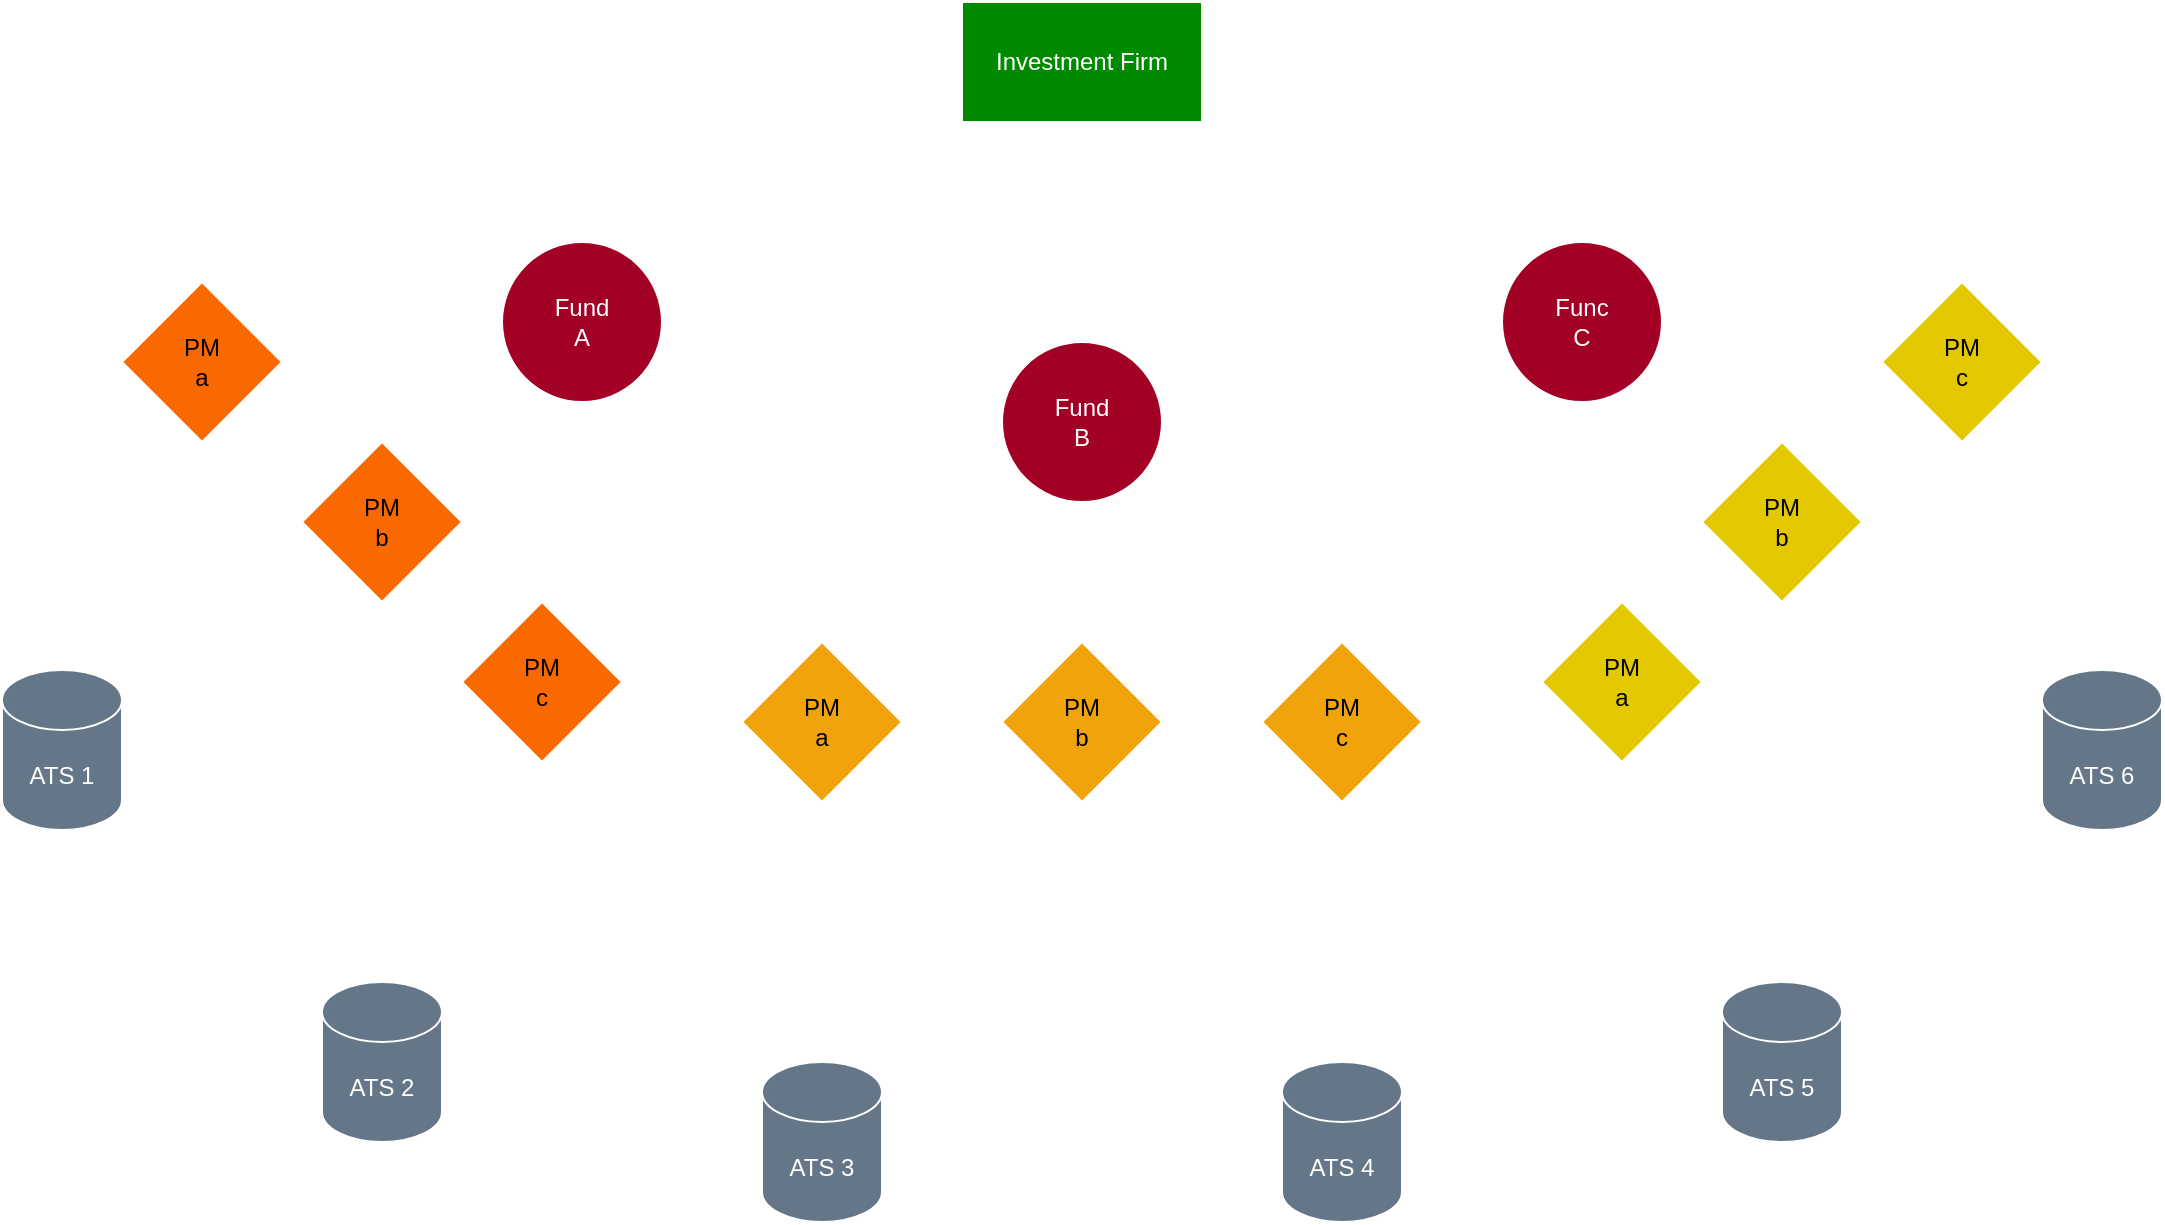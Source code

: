 <mxfile version="21.6.5" type="device">
  <diagram name="Page-1" id="q_kvqxkBFznMDWHG6xlm">
    <mxGraphModel dx="1455" dy="1054" grid="1" gridSize="10" guides="1" tooltips="1" connect="1" arrows="1" fold="1" page="1" pageScale="1" pageWidth="1169" pageHeight="827" math="0" shadow="0">
      <root>
        <mxCell id="0" />
        <mxCell id="1" parent="0" />
        <mxCell id="QdMFIpOWDVR-zZth7uCI-38" style="edgeStyle=orthogonalEdgeStyle;rounded=0;orthogonalLoop=1;jettySize=auto;html=1;entryX=0.5;entryY=0;entryDx=0;entryDy=0;jumpSize=6;strokeWidth=3;strokeColor=#ffffff;" parent="1" source="QdMFIpOWDVR-zZth7uCI-1" target="QdMFIpOWDVR-zZth7uCI-4" edge="1">
          <mxGeometry relative="1" as="geometry" />
        </mxCell>
        <mxCell id="QdMFIpOWDVR-zZth7uCI-39" style="edgeStyle=orthogonalEdgeStyle;rounded=0;orthogonalLoop=1;jettySize=auto;html=1;exitX=0;exitY=0.5;exitDx=0;exitDy=0;entryX=1;entryY=0;entryDx=0;entryDy=0;jumpSize=6;strokeWidth=3;strokeColor=#ffffff;" parent="1" source="QdMFIpOWDVR-zZth7uCI-1" target="QdMFIpOWDVR-zZth7uCI-3" edge="1">
          <mxGeometry relative="1" as="geometry">
            <Array as="points">
              <mxPoint x="460" y="139" />
              <mxPoint x="460" y="189" />
              <mxPoint x="400" y="189" />
              <mxPoint x="400" y="241" />
            </Array>
          </mxGeometry>
        </mxCell>
        <mxCell id="QdMFIpOWDVR-zZth7uCI-40" style="edgeStyle=orthogonalEdgeStyle;rounded=0;orthogonalLoop=1;jettySize=auto;html=1;exitX=1;exitY=0.5;exitDx=0;exitDy=0;entryX=0;entryY=0;entryDx=0;entryDy=0;jumpSize=6;strokeWidth=3;strokeColor=#ffffff;" parent="1" source="QdMFIpOWDVR-zZth7uCI-1" target="QdMFIpOWDVR-zZth7uCI-5" edge="1">
          <mxGeometry relative="1" as="geometry">
            <Array as="points">
              <mxPoint x="700" y="139" />
              <mxPoint x="700" y="189" />
              <mxPoint x="760" y="189" />
              <mxPoint x="760" y="241" />
            </Array>
          </mxGeometry>
        </mxCell>
        <mxCell id="QdMFIpOWDVR-zZth7uCI-1" value="Investment Firm" style="rounded=0;whiteSpace=wrap;html=1;fillColor=#008a00;fontColor=#ffffff;strokeColor=#FFFFFF;" parent="1" vertex="1">
          <mxGeometry x="520" y="109" width="120" height="60" as="geometry" />
        </mxCell>
        <mxCell id="QdMFIpOWDVR-zZth7uCI-35" style="edgeStyle=orthogonalEdgeStyle;rounded=0;orthogonalLoop=1;jettySize=auto;html=1;exitX=0.5;exitY=1;exitDx=0;exitDy=0;entryX=1;entryY=0;entryDx=0;entryDy=0;jumpSize=6;strokeWidth=3;strokeColor=#ffffff;" parent="1" source="QdMFIpOWDVR-zZth7uCI-3" target="QdMFIpOWDVR-zZth7uCI-8" edge="1">
          <mxGeometry relative="1" as="geometry" />
        </mxCell>
        <mxCell id="QdMFIpOWDVR-zZth7uCI-36" style="edgeStyle=orthogonalEdgeStyle;rounded=0;orthogonalLoop=1;jettySize=auto;html=1;exitX=0;exitY=1;exitDx=0;exitDy=0;entryX=1;entryY=0;entryDx=0;entryDy=0;jumpSize=6;strokeWidth=3;strokeColor=#ffffff;" parent="1" source="QdMFIpOWDVR-zZth7uCI-3" target="QdMFIpOWDVR-zZth7uCI-7" edge="1">
          <mxGeometry relative="1" as="geometry" />
        </mxCell>
        <mxCell id="QdMFIpOWDVR-zZth7uCI-37" style="edgeStyle=orthogonalEdgeStyle;rounded=0;orthogonalLoop=1;jettySize=auto;html=1;exitX=0;exitY=0.5;exitDx=0;exitDy=0;entryX=0;entryY=1;entryDx=0;entryDy=0;jumpSize=6;strokeWidth=3;strokeColor=#ffffff;" parent="1" source="QdMFIpOWDVR-zZth7uCI-3" target="QdMFIpOWDVR-zZth7uCI-6" edge="1">
          <mxGeometry relative="1" as="geometry" />
        </mxCell>
        <mxCell id="QdMFIpOWDVR-zZth7uCI-3" value="Fund&lt;br&gt;A" style="ellipse;whiteSpace=wrap;html=1;fillColor=#a20025;fontColor=#ffffff;strokeColor=#ffffff;" parent="1" vertex="1">
          <mxGeometry x="290" y="229" width="80" height="80" as="geometry" />
        </mxCell>
        <mxCell id="QdMFIpOWDVR-zZth7uCI-29" style="edgeStyle=orthogonalEdgeStyle;rounded=0;orthogonalLoop=1;jettySize=auto;html=1;exitX=0;exitY=0.5;exitDx=0;exitDy=0;entryX=1;entryY=0;entryDx=0;entryDy=0;jumpSize=6;strokeWidth=3;strokeColor=#ffffff;" parent="1" source="QdMFIpOWDVR-zZth7uCI-4" target="QdMFIpOWDVR-zZth7uCI-12" edge="1">
          <mxGeometry relative="1" as="geometry" />
        </mxCell>
        <mxCell id="QdMFIpOWDVR-zZth7uCI-30" style="edgeStyle=orthogonalEdgeStyle;rounded=0;orthogonalLoop=1;jettySize=auto;html=1;exitX=0.5;exitY=1;exitDx=0;exitDy=0;entryX=0.5;entryY=0;entryDx=0;entryDy=0;jumpSize=6;strokeWidth=3;strokeColor=#ffffff;" parent="1" source="QdMFIpOWDVR-zZth7uCI-4" target="QdMFIpOWDVR-zZth7uCI-13" edge="1">
          <mxGeometry relative="1" as="geometry" />
        </mxCell>
        <mxCell id="QdMFIpOWDVR-zZth7uCI-31" style="edgeStyle=orthogonalEdgeStyle;rounded=0;orthogonalLoop=1;jettySize=auto;html=1;exitX=1;exitY=0.5;exitDx=0;exitDy=0;entryX=0.5;entryY=0;entryDx=0;entryDy=0;jumpSize=6;strokeWidth=3;strokeColor=#ffffff;" parent="1" source="QdMFIpOWDVR-zZth7uCI-4" target="QdMFIpOWDVR-zZth7uCI-14" edge="1">
          <mxGeometry relative="1" as="geometry" />
        </mxCell>
        <mxCell id="QdMFIpOWDVR-zZth7uCI-4" value="Fund&lt;br&gt;B" style="ellipse;whiteSpace=wrap;html=1;fillColor=#a20025;fontColor=#ffffff;strokeColor=#ffffff;" parent="1" vertex="1">
          <mxGeometry x="540" y="279" width="80" height="80" as="geometry" />
        </mxCell>
        <mxCell id="QdMFIpOWDVR-zZth7uCI-32" style="edgeStyle=orthogonalEdgeStyle;rounded=0;orthogonalLoop=1;jettySize=auto;html=1;exitX=0.5;exitY=1;exitDx=0;exitDy=0;entryX=0;entryY=0;entryDx=0;entryDy=0;jumpSize=6;strokeWidth=3;strokeColor=#ffffff;" parent="1" source="QdMFIpOWDVR-zZth7uCI-5" target="QdMFIpOWDVR-zZth7uCI-9" edge="1">
          <mxGeometry relative="1" as="geometry" />
        </mxCell>
        <mxCell id="QdMFIpOWDVR-zZth7uCI-33" style="edgeStyle=orthogonalEdgeStyle;rounded=0;orthogonalLoop=1;jettySize=auto;html=1;exitX=1;exitY=1;exitDx=0;exitDy=0;entryX=0;entryY=0;entryDx=0;entryDy=0;jumpSize=6;strokeWidth=3;strokeColor=#ffffff;" parent="1" source="QdMFIpOWDVR-zZth7uCI-5" target="QdMFIpOWDVR-zZth7uCI-10" edge="1">
          <mxGeometry relative="1" as="geometry" />
        </mxCell>
        <mxCell id="QdMFIpOWDVR-zZth7uCI-34" style="edgeStyle=orthogonalEdgeStyle;rounded=0;orthogonalLoop=1;jettySize=auto;html=1;exitX=1;exitY=0.5;exitDx=0;exitDy=0;entryX=0;entryY=0;entryDx=0;entryDy=0;jumpSize=6;strokeWidth=3;strokeColor=#ffffff;" parent="1" source="QdMFIpOWDVR-zZth7uCI-5" target="QdMFIpOWDVR-zZth7uCI-11" edge="1">
          <mxGeometry relative="1" as="geometry" />
        </mxCell>
        <mxCell id="QdMFIpOWDVR-zZth7uCI-5" value="Func&lt;br&gt;C" style="ellipse;whiteSpace=wrap;html=1;fillColor=#a20025;fontColor=#ffffff;strokeColor=#ffffff;" parent="1" vertex="1">
          <mxGeometry x="790" y="229" width="80" height="80" as="geometry" />
        </mxCell>
        <mxCell id="QdMFIpOWDVR-zZth7uCI-21" style="edgeStyle=orthogonalEdgeStyle;rounded=0;orthogonalLoop=1;jettySize=auto;html=1;exitX=1;exitY=0;exitDx=0;exitDy=0;jumpSize=6;strokeWidth=3;strokeColor=#ffffff;" parent="1" source="QdMFIpOWDVR-zZth7uCI-6" target="QdMFIpOWDVR-zZth7uCI-15" edge="1">
          <mxGeometry relative="1" as="geometry">
            <Array as="points">
              <mxPoint x="120" y="330" />
              <mxPoint x="70" y="330" />
            </Array>
          </mxGeometry>
        </mxCell>
        <mxCell id="QdMFIpOWDVR-zZth7uCI-6" value="PM&lt;br&gt;a" style="rhombus;whiteSpace=wrap;html=1;flipH=1;direction=west;fillColor=#fa6800;fontColor=#000000;strokeColor=#ffffff;" parent="1" vertex="1">
          <mxGeometry x="100" y="249" width="80" height="80" as="geometry" />
        </mxCell>
        <mxCell id="QdMFIpOWDVR-zZth7uCI-22" style="edgeStyle=orthogonalEdgeStyle;rounded=0;orthogonalLoop=1;jettySize=auto;html=1;exitX=0;exitY=1;exitDx=0;exitDy=0;entryX=1;entryY=0.5;entryDx=0;entryDy=0;entryPerimeter=0;jumpSize=6;strokeWidth=3;strokeColor=#ffffff;" parent="1" source="QdMFIpOWDVR-zZth7uCI-7" target="QdMFIpOWDVR-zZth7uCI-15" edge="1">
          <mxGeometry relative="1" as="geometry">
            <mxPoint x="80" y="439" as="targetPoint" />
            <Array as="points">
              <mxPoint x="190" y="389" />
              <mxPoint x="190" y="410" />
              <mxPoint x="170" y="410" />
              <mxPoint x="170" y="430" />
              <mxPoint x="150" y="430" />
              <mxPoint x="150" y="450" />
              <mxPoint x="130" y="450" />
              <mxPoint x="130" y="470" />
              <mxPoint x="110" y="470" />
              <mxPoint x="110" y="483" />
            </Array>
          </mxGeometry>
        </mxCell>
        <mxCell id="QdMFIpOWDVR-zZth7uCI-7" value="PM&lt;br&gt;b" style="rhombus;whiteSpace=wrap;html=1;fillColor=#fa6800;fontColor=#000000;strokeColor=#ffffff;" parent="1" vertex="1">
          <mxGeometry x="190" y="329" width="80" height="80" as="geometry" />
        </mxCell>
        <mxCell id="QdMFIpOWDVR-zZth7uCI-23" style="edgeStyle=orthogonalEdgeStyle;rounded=0;orthogonalLoop=1;jettySize=auto;html=1;exitX=0;exitY=1;exitDx=0;exitDy=0;entryX=0.5;entryY=0;entryDx=0;entryDy=0;entryPerimeter=0;jumpSize=6;strokeWidth=3;strokeColor=#ffffff;" parent="1" source="QdMFIpOWDVR-zZth7uCI-8" target="QdMFIpOWDVR-zZth7uCI-16" edge="1">
          <mxGeometry relative="1" as="geometry">
            <Array as="points">
              <mxPoint x="270" y="469" />
              <mxPoint x="270" y="530" />
              <mxPoint x="230" y="530" />
            </Array>
          </mxGeometry>
        </mxCell>
        <mxCell id="QdMFIpOWDVR-zZth7uCI-24" style="edgeStyle=orthogonalEdgeStyle;rounded=0;orthogonalLoop=1;jettySize=auto;html=1;exitX=0.5;exitY=1;exitDx=0;exitDy=0;entryX=0.5;entryY=0;entryDx=0;entryDy=0;entryPerimeter=0;jumpSize=6;strokeWidth=3;strokeColor=#ffffff;" parent="1" source="QdMFIpOWDVR-zZth7uCI-8" target="QdMFIpOWDVR-zZth7uCI-17" edge="1">
          <mxGeometry relative="1" as="geometry">
            <Array as="points">
              <mxPoint x="310" y="530" />
              <mxPoint x="380" y="530" />
              <mxPoint x="380" y="570" />
              <mxPoint x="560" y="570" />
              <mxPoint x="560" y="610" />
              <mxPoint x="710" y="610" />
            </Array>
          </mxGeometry>
        </mxCell>
        <mxCell id="QdMFIpOWDVR-zZth7uCI-8" value="PM&lt;br&gt;c" style="rhombus;whiteSpace=wrap;html=1;fillColor=#fa6800;fontColor=#000000;strokeColor=#ffffff;" parent="1" vertex="1">
          <mxGeometry x="270" y="409" width="80" height="80" as="geometry" />
        </mxCell>
        <mxCell id="QdMFIpOWDVR-zZth7uCI-43" style="edgeStyle=orthogonalEdgeStyle;rounded=0;orthogonalLoop=1;jettySize=auto;html=1;exitX=0.5;exitY=1;exitDx=0;exitDy=0;entryX=0.5;entryY=0.125;entryDx=0;entryDy=0;entryPerimeter=0;jumpSize=6;strokeWidth=3;strokeColor=#ffffff;" parent="1" source="QdMFIpOWDVR-zZth7uCI-9" target="QdMFIpOWDVR-zZth7uCI-20" edge="1">
          <mxGeometry relative="1" as="geometry">
            <Array as="points">
              <mxPoint x="850" y="520" />
              <mxPoint x="790" y="520" />
              <mxPoint x="790" y="560" />
              <mxPoint x="750" y="560" />
              <mxPoint x="750" y="590" />
              <mxPoint x="450" y="590" />
            </Array>
          </mxGeometry>
        </mxCell>
        <mxCell id="QdMFIpOWDVR-zZth7uCI-45" style="edgeStyle=orthogonalEdgeStyle;rounded=0;orthogonalLoop=1;jettySize=auto;html=1;exitX=1;exitY=1;exitDx=0;exitDy=0;entryX=0.5;entryY=0;entryDx=0;entryDy=0;entryPerimeter=0;jumpSize=6;strokeWidth=3;strokeColor=#ffffff;" parent="1" source="QdMFIpOWDVR-zZth7uCI-9" target="QdMFIpOWDVR-zZth7uCI-18" edge="1">
          <mxGeometry relative="1" as="geometry">
            <Array as="points">
              <mxPoint x="870" y="530" />
              <mxPoint x="890" y="530" />
              <mxPoint x="890" y="550" />
              <mxPoint x="910" y="550" />
              <mxPoint x="910" y="570" />
              <mxPoint x="930" y="570" />
            </Array>
          </mxGeometry>
        </mxCell>
        <mxCell id="QdMFIpOWDVR-zZth7uCI-9" value="PM&lt;br&gt;a" style="rhombus;whiteSpace=wrap;html=1;fillColor=#e3c800;fontColor=#000000;strokeColor=#ffffff;" parent="1" vertex="1">
          <mxGeometry x="810" y="409" width="80" height="80" as="geometry" />
        </mxCell>
        <mxCell id="QdMFIpOWDVR-zZth7uCI-42" style="edgeStyle=orthogonalEdgeStyle;rounded=0;orthogonalLoop=1;jettySize=auto;html=1;exitX=1;exitY=1;exitDx=0;exitDy=0;jumpSize=6;strokeWidth=3;strokeColor=#ffffff;" parent="1" source="QdMFIpOWDVR-zZth7uCI-10" target="QdMFIpOWDVR-zZth7uCI-18" edge="1">
          <mxGeometry relative="1" as="geometry">
            <Array as="points">
              <mxPoint x="950" y="490" />
              <mxPoint x="930" y="490" />
            </Array>
          </mxGeometry>
        </mxCell>
        <mxCell id="QdMFIpOWDVR-zZth7uCI-54" style="edgeStyle=orthogonalEdgeStyle;rounded=0;orthogonalLoop=1;jettySize=auto;html=1;exitX=1;exitY=1;exitDx=0;exitDy=0;entryX=0;entryY=0.5;entryDx=0;entryDy=0;entryPerimeter=0;jumpSize=6;strokeWidth=3;strokeColor=#ffffff;" parent="1" source="QdMFIpOWDVR-zZth7uCI-10" target="QdMFIpOWDVR-zZth7uCI-19" edge="1">
          <mxGeometry relative="1" as="geometry">
            <Array as="points">
              <mxPoint x="970" y="389" />
              <mxPoint x="970" y="410" />
              <mxPoint x="990" y="410" />
              <mxPoint x="990" y="430" />
              <mxPoint x="1010" y="430" />
              <mxPoint x="1010" y="450" />
              <mxPoint x="1030" y="450" />
              <mxPoint x="1030" y="470" />
              <mxPoint x="1050" y="470" />
              <mxPoint x="1050" y="483" />
            </Array>
          </mxGeometry>
        </mxCell>
        <mxCell id="QdMFIpOWDVR-zZth7uCI-10" value="PM&lt;br&gt;b" style="rhombus;whiteSpace=wrap;html=1;fillColor=#e3c800;fontColor=#000000;strokeColor=#ffffff;" parent="1" vertex="1">
          <mxGeometry x="890" y="329" width="80" height="80" as="geometry" />
        </mxCell>
        <mxCell id="QdMFIpOWDVR-zZth7uCI-41" style="edgeStyle=orthogonalEdgeStyle;rounded=0;orthogonalLoop=1;jettySize=auto;html=1;exitX=1;exitY=1;exitDx=0;exitDy=0;entryX=0.5;entryY=0;entryDx=0;entryDy=0;entryPerimeter=0;jumpSize=6;strokeWidth=3;strokeColor=#ffffff;" parent="1" source="QdMFIpOWDVR-zZth7uCI-11" target="QdMFIpOWDVR-zZth7uCI-19" edge="1">
          <mxGeometry relative="1" as="geometry">
            <Array as="points">
              <mxPoint x="1040" y="330" />
              <mxPoint x="1090" y="330" />
            </Array>
          </mxGeometry>
        </mxCell>
        <mxCell id="QdMFIpOWDVR-zZth7uCI-11" value="PM&lt;br&gt;c" style="rhombus;whiteSpace=wrap;html=1;fillColor=#e3c800;fontColor=#000000;strokeColor=#ffffff;" parent="1" vertex="1">
          <mxGeometry x="980" y="249" width="80" height="80" as="geometry" />
        </mxCell>
        <mxCell id="QdMFIpOWDVR-zZth7uCI-47" style="edgeStyle=orthogonalEdgeStyle;rounded=0;orthogonalLoop=1;jettySize=auto;html=1;entryX=0.5;entryY=0;entryDx=0;entryDy=0;entryPerimeter=0;jumpSize=6;strokeWidth=3;strokeColor=#ffffff;" parent="1" source="QdMFIpOWDVR-zZth7uCI-12" target="QdMFIpOWDVR-zZth7uCI-20" edge="1">
          <mxGeometry relative="1" as="geometry" />
        </mxCell>
        <mxCell id="QdMFIpOWDVR-zZth7uCI-52" style="edgeStyle=orthogonalEdgeStyle;rounded=0;orthogonalLoop=1;jettySize=auto;html=1;entryX=1;entryY=0.5;entryDx=0;entryDy=0;entryPerimeter=0;jumpSize=6;strokeWidth=3;strokeColor=#ffffff;" parent="1" source="QdMFIpOWDVR-zZth7uCI-12" target="QdMFIpOWDVR-zZth7uCI-16" edge="1">
          <mxGeometry relative="1" as="geometry">
            <mxPoint x="230" y="509" as="targetPoint" />
            <Array as="points">
              <mxPoint x="370" y="489" />
              <mxPoint x="370" y="559" />
              <mxPoint x="310" y="559" />
              <mxPoint x="310" y="639" />
            </Array>
          </mxGeometry>
        </mxCell>
        <mxCell id="QdMFIpOWDVR-zZth7uCI-12" value="PM&lt;br&gt;a" style="rhombus;whiteSpace=wrap;html=1;fillColor=#f0a30a;fontColor=#000000;strokeColor=#ffffff;" parent="1" vertex="1">
          <mxGeometry x="410" y="429" width="80" height="80" as="geometry" />
        </mxCell>
        <mxCell id="QdMFIpOWDVR-zZth7uCI-46" style="edgeStyle=orthogonalEdgeStyle;rounded=0;orthogonalLoop=1;jettySize=auto;html=1;exitX=0.5;exitY=1;exitDx=0;exitDy=0;entryX=0.5;entryY=0;entryDx=0;entryDy=0;entryPerimeter=0;jumpSize=6;strokeWidth=3;strokeColor=#ffffff;" parent="1" source="QdMFIpOWDVR-zZth7uCI-13" target="QdMFIpOWDVR-zZth7uCI-17" edge="1">
          <mxGeometry relative="1" as="geometry">
            <Array as="points">
              <mxPoint x="580" y="540" />
              <mxPoint x="620" y="540" />
              <mxPoint x="620" y="570" />
              <mxPoint x="660" y="570" />
              <mxPoint x="660" y="600" />
              <mxPoint x="710" y="600" />
            </Array>
          </mxGeometry>
        </mxCell>
        <mxCell id="QdMFIpOWDVR-zZth7uCI-13" value="PM&lt;br&gt;b" style="rhombus;whiteSpace=wrap;html=1;fillColor=#f0a30a;fontColor=#000000;strokeColor=#ffffff;" parent="1" vertex="1">
          <mxGeometry x="540" y="429" width="80" height="80" as="geometry" />
        </mxCell>
        <mxCell id="QdMFIpOWDVR-zZth7uCI-49" style="edgeStyle=orthogonalEdgeStyle;rounded=0;orthogonalLoop=1;jettySize=auto;html=1;exitX=0.5;exitY=1;exitDx=0;exitDy=0;jumpSize=6;strokeWidth=3;strokeColor=#ffffff;" parent="1" source="QdMFIpOWDVR-zZth7uCI-14" target="QdMFIpOWDVR-zZth7uCI-18" edge="1">
          <mxGeometry relative="1" as="geometry">
            <Array as="points">
              <mxPoint x="710" y="539" />
              <mxPoint x="740" y="539" />
              <mxPoint x="740" y="570" />
              <mxPoint x="780" y="570" />
              <mxPoint x="780" y="590" />
              <mxPoint x="930" y="590" />
            </Array>
          </mxGeometry>
        </mxCell>
        <mxCell id="QdMFIpOWDVR-zZth7uCI-50" style="edgeStyle=orthogonalEdgeStyle;rounded=0;orthogonalLoop=1;jettySize=auto;html=1;entryX=0.5;entryY=0;entryDx=0;entryDy=0;entryPerimeter=0;jumpSize=6;strokeWidth=3;strokeColor=#ffffff;" parent="1" source="QdMFIpOWDVR-zZth7uCI-14" target="QdMFIpOWDVR-zZth7uCI-17" edge="1">
          <mxGeometry relative="1" as="geometry" />
        </mxCell>
        <mxCell id="QdMFIpOWDVR-zZth7uCI-14" value="PM&lt;br&gt;c" style="rhombus;whiteSpace=wrap;html=1;fillColor=#f0a30a;fontColor=#000000;strokeColor=#ffffff;" parent="1" vertex="1">
          <mxGeometry x="670" y="429" width="80" height="80" as="geometry" />
        </mxCell>
        <mxCell id="QdMFIpOWDVR-zZth7uCI-15" value="ATS 1" style="shape=cylinder3;whiteSpace=wrap;html=1;boundedLbl=1;backgroundOutline=1;size=15;fillColor=#647687;fontColor=#ffffff;strokeColor=#ffffff;" parent="1" vertex="1">
          <mxGeometry x="40" y="443" width="60" height="80" as="geometry" />
        </mxCell>
        <mxCell id="QdMFIpOWDVR-zZth7uCI-16" value="ATS 2" style="shape=cylinder3;whiteSpace=wrap;html=1;boundedLbl=1;backgroundOutline=1;size=15;fillColor=#647687;fontColor=#ffffff;strokeColor=#ffffff;" parent="1" vertex="1">
          <mxGeometry x="200" y="599" width="60" height="80" as="geometry" />
        </mxCell>
        <mxCell id="QdMFIpOWDVR-zZth7uCI-17" value="ATS 4" style="shape=cylinder3;whiteSpace=wrap;html=1;boundedLbl=1;backgroundOutline=1;size=15;fillColor=#647687;fontColor=#ffffff;strokeColor=#ffffff;" parent="1" vertex="1">
          <mxGeometry x="680" y="639" width="60" height="80" as="geometry" />
        </mxCell>
        <mxCell id="QdMFIpOWDVR-zZth7uCI-18" value="ATS 5" style="shape=cylinder3;whiteSpace=wrap;html=1;boundedLbl=1;backgroundOutline=1;size=15;fillColor=#647687;fontColor=#ffffff;strokeColor=#ffffff;" parent="1" vertex="1">
          <mxGeometry x="900" y="599" width="60" height="80" as="geometry" />
        </mxCell>
        <mxCell id="QdMFIpOWDVR-zZth7uCI-19" value="ATS 6" style="shape=cylinder3;whiteSpace=wrap;html=1;boundedLbl=1;backgroundOutline=1;size=15;fillColor=#647687;fontColor=#ffffff;strokeColor=#ffffff;" parent="1" vertex="1">
          <mxGeometry x="1060" y="443" width="60" height="80" as="geometry" />
        </mxCell>
        <mxCell id="QdMFIpOWDVR-zZth7uCI-20" value="ATS 3" style="shape=cylinder3;whiteSpace=wrap;html=1;boundedLbl=1;backgroundOutline=1;size=15;fillColor=#647687;fontColor=#ffffff;strokeColor=#ffffff;" parent="1" vertex="1">
          <mxGeometry x="420" y="639" width="60" height="80" as="geometry" />
        </mxCell>
      </root>
    </mxGraphModel>
  </diagram>
</mxfile>
